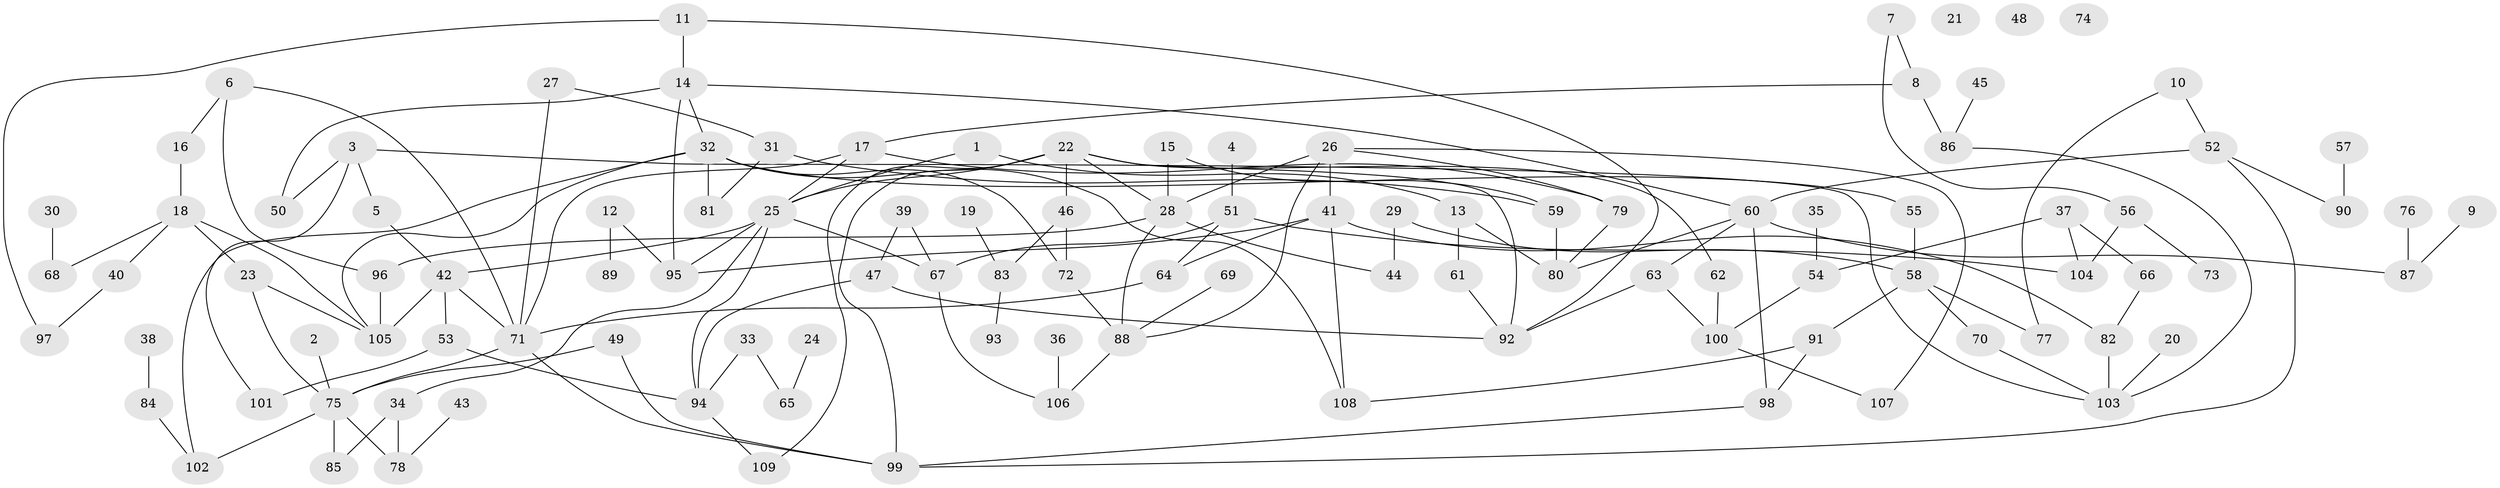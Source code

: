 // Generated by graph-tools (version 1.1) at 2025/00/03/09/25 03:00:51]
// undirected, 109 vertices, 155 edges
graph export_dot {
graph [start="1"]
  node [color=gray90,style=filled];
  1;
  2;
  3;
  4;
  5;
  6;
  7;
  8;
  9;
  10;
  11;
  12;
  13;
  14;
  15;
  16;
  17;
  18;
  19;
  20;
  21;
  22;
  23;
  24;
  25;
  26;
  27;
  28;
  29;
  30;
  31;
  32;
  33;
  34;
  35;
  36;
  37;
  38;
  39;
  40;
  41;
  42;
  43;
  44;
  45;
  46;
  47;
  48;
  49;
  50;
  51;
  52;
  53;
  54;
  55;
  56;
  57;
  58;
  59;
  60;
  61;
  62;
  63;
  64;
  65;
  66;
  67;
  68;
  69;
  70;
  71;
  72;
  73;
  74;
  75;
  76;
  77;
  78;
  79;
  80;
  81;
  82;
  83;
  84;
  85;
  86;
  87;
  88;
  89;
  90;
  91;
  92;
  93;
  94;
  95;
  96;
  97;
  98;
  99;
  100;
  101;
  102;
  103;
  104;
  105;
  106;
  107;
  108;
  109;
  1 -- 13;
  1 -- 25;
  2 -- 75;
  3 -- 5;
  3 -- 50;
  3 -- 101;
  3 -- 103;
  4 -- 51;
  5 -- 42;
  6 -- 16;
  6 -- 71;
  6 -- 96;
  7 -- 8;
  7 -- 56;
  8 -- 17;
  8 -- 86;
  9 -- 87;
  10 -- 52;
  10 -- 77;
  11 -- 14;
  11 -- 92;
  11 -- 97;
  12 -- 89;
  12 -- 95;
  13 -- 61;
  13 -- 80;
  14 -- 32;
  14 -- 50;
  14 -- 60;
  14 -- 95;
  15 -- 28;
  15 -- 59;
  16 -- 18;
  17 -- 25;
  17 -- 71;
  17 -- 79;
  18 -- 23;
  18 -- 40;
  18 -- 68;
  18 -- 105;
  19 -- 83;
  20 -- 103;
  22 -- 25;
  22 -- 28;
  22 -- 46;
  22 -- 62;
  22 -- 92;
  22 -- 99;
  22 -- 109;
  23 -- 75;
  23 -- 105;
  24 -- 65;
  25 -- 34;
  25 -- 42;
  25 -- 67;
  25 -- 94;
  25 -- 95;
  26 -- 28;
  26 -- 41;
  26 -- 79;
  26 -- 88;
  26 -- 107;
  27 -- 31;
  27 -- 71;
  28 -- 44;
  28 -- 88;
  28 -- 96;
  29 -- 44;
  29 -- 58;
  30 -- 68;
  31 -- 59;
  31 -- 81;
  32 -- 55;
  32 -- 72;
  32 -- 81;
  32 -- 102;
  32 -- 105;
  32 -- 108;
  33 -- 65;
  33 -- 94;
  34 -- 78;
  34 -- 85;
  35 -- 54;
  36 -- 106;
  37 -- 54;
  37 -- 66;
  37 -- 104;
  38 -- 84;
  39 -- 47;
  39 -- 67;
  40 -- 97;
  41 -- 64;
  41 -- 82;
  41 -- 95;
  41 -- 108;
  42 -- 53;
  42 -- 71;
  42 -- 105;
  43 -- 78;
  45 -- 86;
  46 -- 72;
  46 -- 83;
  47 -- 92;
  47 -- 94;
  49 -- 75;
  49 -- 99;
  51 -- 64;
  51 -- 67;
  51 -- 104;
  52 -- 60;
  52 -- 90;
  52 -- 99;
  53 -- 94;
  53 -- 101;
  54 -- 100;
  55 -- 58;
  56 -- 73;
  56 -- 104;
  57 -- 90;
  58 -- 70;
  58 -- 77;
  58 -- 91;
  59 -- 80;
  60 -- 63;
  60 -- 80;
  60 -- 87;
  60 -- 98;
  61 -- 92;
  62 -- 100;
  63 -- 92;
  63 -- 100;
  64 -- 71;
  66 -- 82;
  67 -- 106;
  69 -- 88;
  70 -- 103;
  71 -- 75;
  71 -- 99;
  72 -- 88;
  75 -- 78;
  75 -- 85;
  75 -- 102;
  76 -- 87;
  79 -- 80;
  82 -- 103;
  83 -- 93;
  84 -- 102;
  86 -- 103;
  88 -- 106;
  91 -- 98;
  91 -- 108;
  94 -- 109;
  96 -- 105;
  98 -- 99;
  100 -- 107;
}
